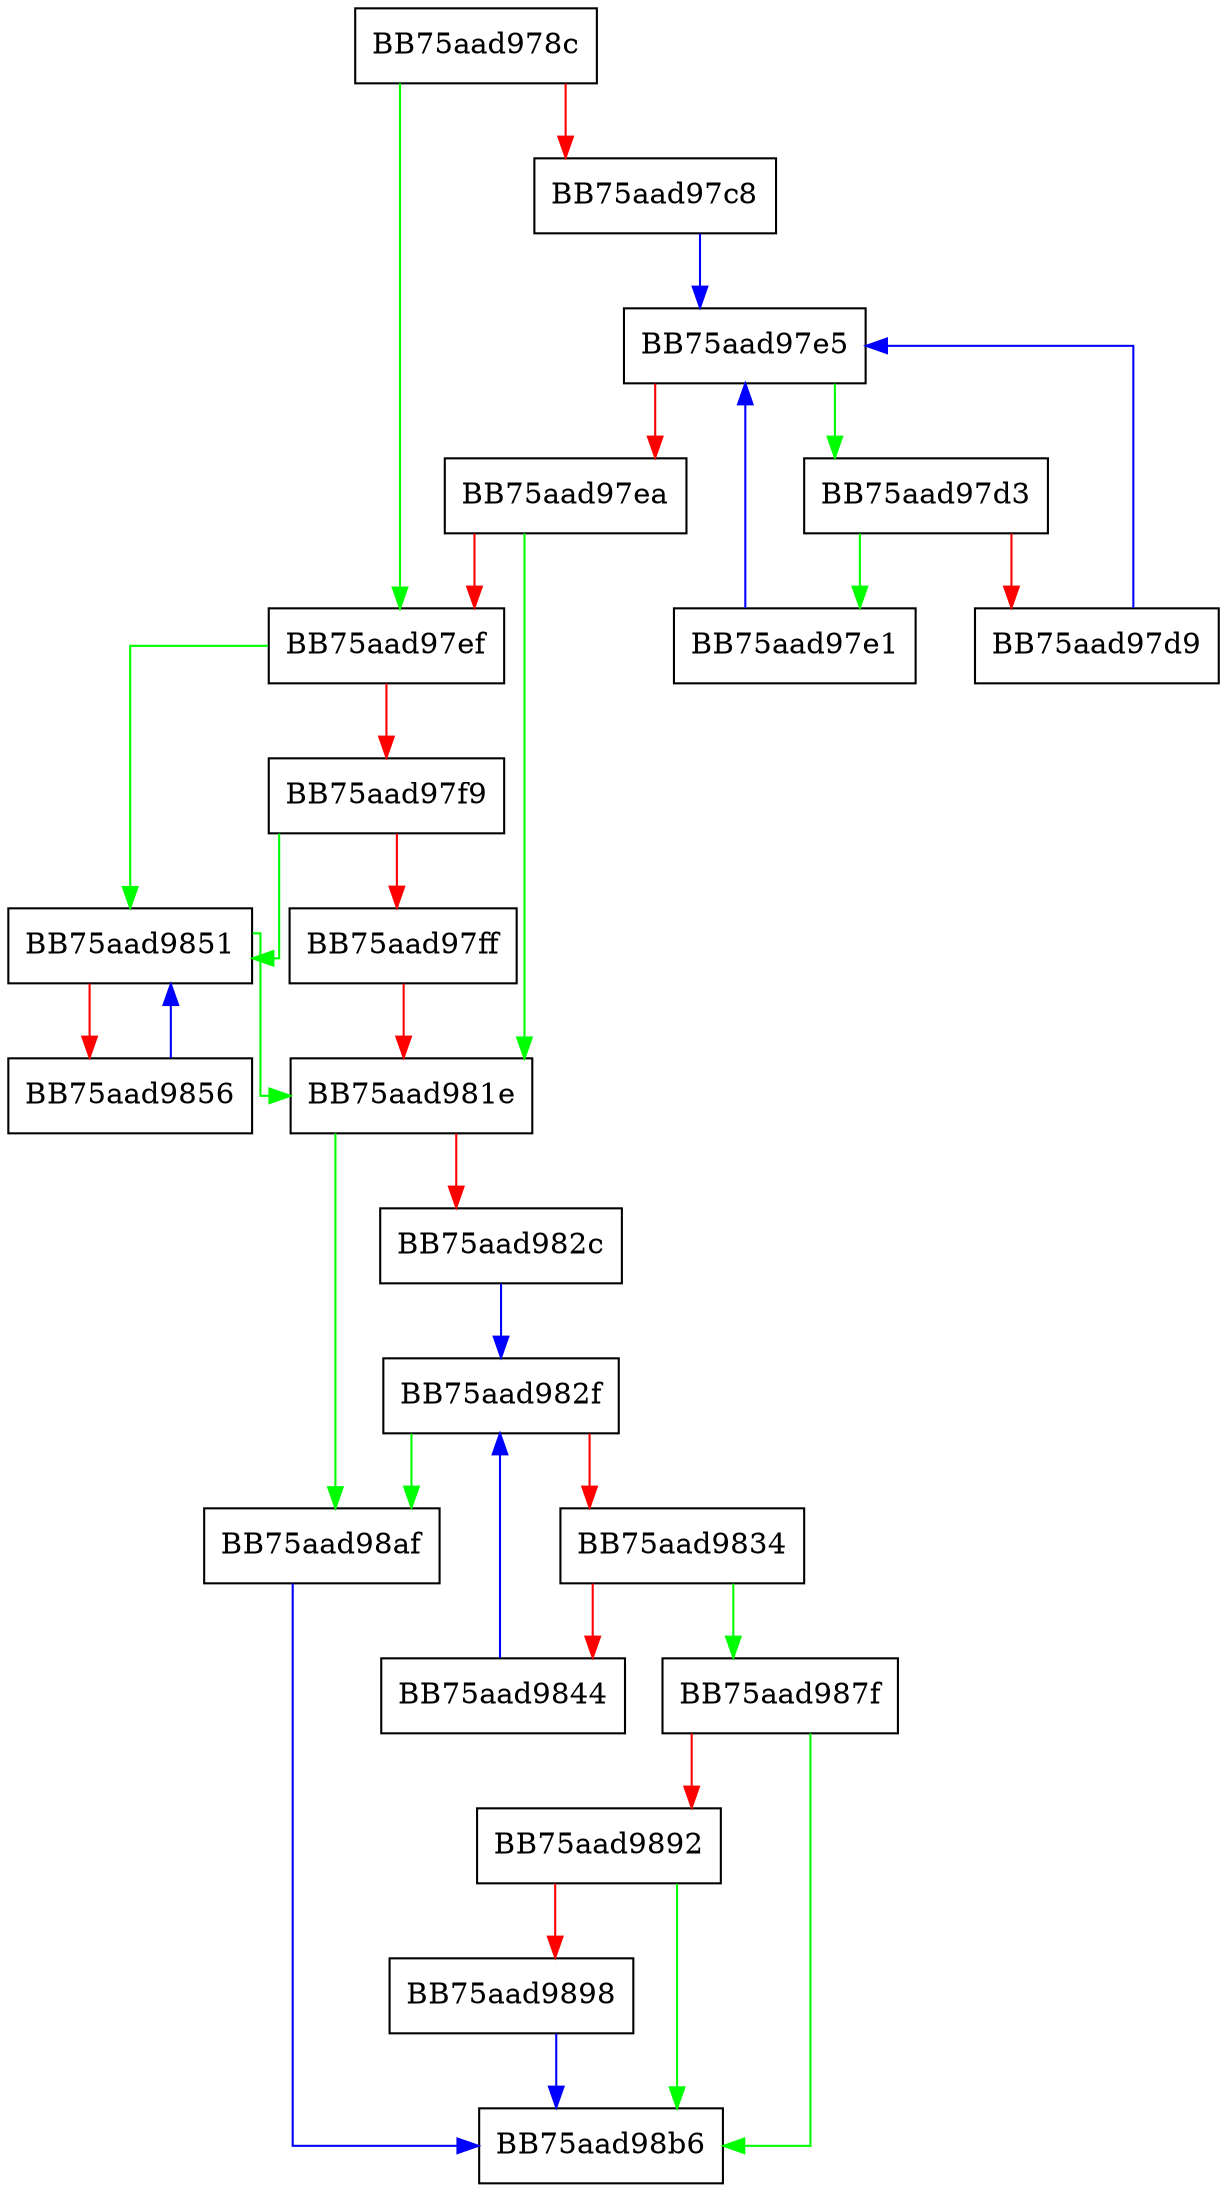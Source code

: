 digraph RemoveRange {
  node [shape="box"];
  graph [splines=ortho];
  BB75aad978c -> BB75aad97ef [color="green"];
  BB75aad978c -> BB75aad97c8 [color="red"];
  BB75aad97c8 -> BB75aad97e5 [color="blue"];
  BB75aad97d3 -> BB75aad97e1 [color="green"];
  BB75aad97d3 -> BB75aad97d9 [color="red"];
  BB75aad97d9 -> BB75aad97e5 [color="blue"];
  BB75aad97e1 -> BB75aad97e5 [color="blue"];
  BB75aad97e5 -> BB75aad97d3 [color="green"];
  BB75aad97e5 -> BB75aad97ea [color="red"];
  BB75aad97ea -> BB75aad981e [color="green"];
  BB75aad97ea -> BB75aad97ef [color="red"];
  BB75aad97ef -> BB75aad9851 [color="green"];
  BB75aad97ef -> BB75aad97f9 [color="red"];
  BB75aad97f9 -> BB75aad9851 [color="green"];
  BB75aad97f9 -> BB75aad97ff [color="red"];
  BB75aad97ff -> BB75aad981e [color="red"];
  BB75aad981e -> BB75aad98af [color="green"];
  BB75aad981e -> BB75aad982c [color="red"];
  BB75aad982c -> BB75aad982f [color="blue"];
  BB75aad982f -> BB75aad98af [color="green"];
  BB75aad982f -> BB75aad9834 [color="red"];
  BB75aad9834 -> BB75aad987f [color="green"];
  BB75aad9834 -> BB75aad9844 [color="red"];
  BB75aad9844 -> BB75aad982f [color="blue"];
  BB75aad9851 -> BB75aad981e [color="green"];
  BB75aad9851 -> BB75aad9856 [color="red"];
  BB75aad9856 -> BB75aad9851 [color="blue"];
  BB75aad987f -> BB75aad98b6 [color="green"];
  BB75aad987f -> BB75aad9892 [color="red"];
  BB75aad9892 -> BB75aad98b6 [color="green"];
  BB75aad9892 -> BB75aad9898 [color="red"];
  BB75aad9898 -> BB75aad98b6 [color="blue"];
  BB75aad98af -> BB75aad98b6 [color="blue"];
}